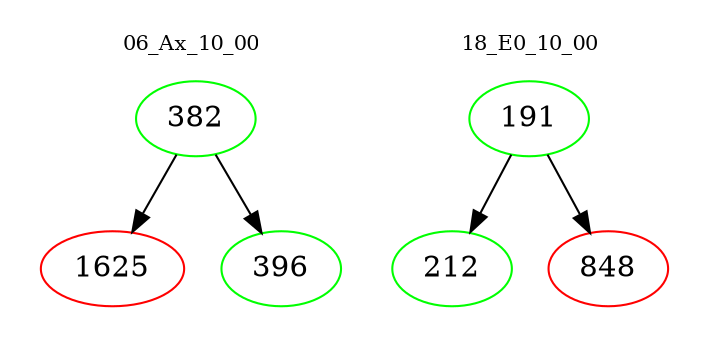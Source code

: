 digraph{
subgraph cluster_0 {
color = white
label = "06_Ax_10_00";
fontsize=10;
T0_382 [label="382", color="green"]
T0_382 -> T0_1625 [color="black"]
T0_1625 [label="1625", color="red"]
T0_382 -> T0_396 [color="black"]
T0_396 [label="396", color="green"]
}
subgraph cluster_1 {
color = white
label = "18_E0_10_00";
fontsize=10;
T1_191 [label="191", color="green"]
T1_191 -> T1_212 [color="black"]
T1_212 [label="212", color="green"]
T1_191 -> T1_848 [color="black"]
T1_848 [label="848", color="red"]
}
}
